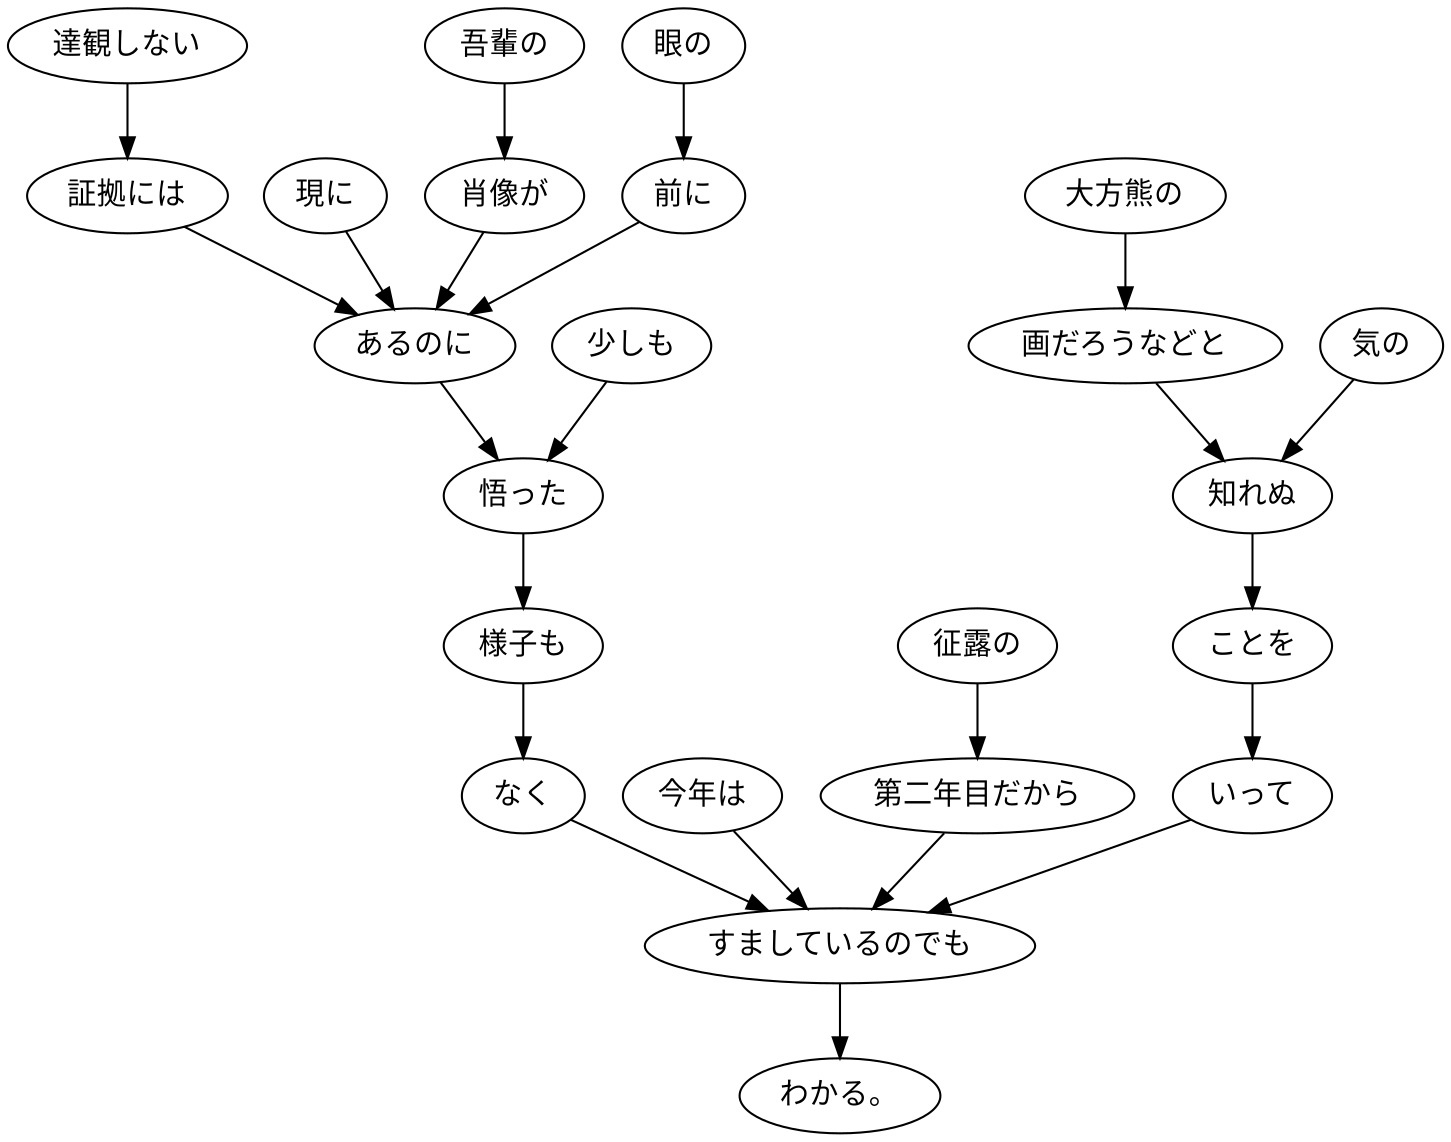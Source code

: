 digraph graph370 {
	node0 [label="達観しない"];
	node1 [label="証拠には"];
	node2 [label="現に"];
	node3 [label="吾輩の"];
	node4 [label="肖像が"];
	node5 [label="眼の"];
	node6 [label="前に"];
	node7 [label="あるのに"];
	node8 [label="少しも"];
	node9 [label="悟った"];
	node10 [label="様子も"];
	node11 [label="なく"];
	node12 [label="今年は"];
	node13 [label="征露の"];
	node14 [label="第二年目だから"];
	node15 [label="大方熊の"];
	node16 [label="画だろうなどと"];
	node17 [label="気の"];
	node18 [label="知れぬ"];
	node19 [label="ことを"];
	node20 [label="いって"];
	node21 [label="すましているのでも"];
	node22 [label="わかる。"];
	node0 -> node1;
	node1 -> node7;
	node2 -> node7;
	node3 -> node4;
	node4 -> node7;
	node5 -> node6;
	node6 -> node7;
	node7 -> node9;
	node8 -> node9;
	node9 -> node10;
	node10 -> node11;
	node11 -> node21;
	node12 -> node21;
	node13 -> node14;
	node14 -> node21;
	node15 -> node16;
	node16 -> node18;
	node17 -> node18;
	node18 -> node19;
	node19 -> node20;
	node20 -> node21;
	node21 -> node22;
}

